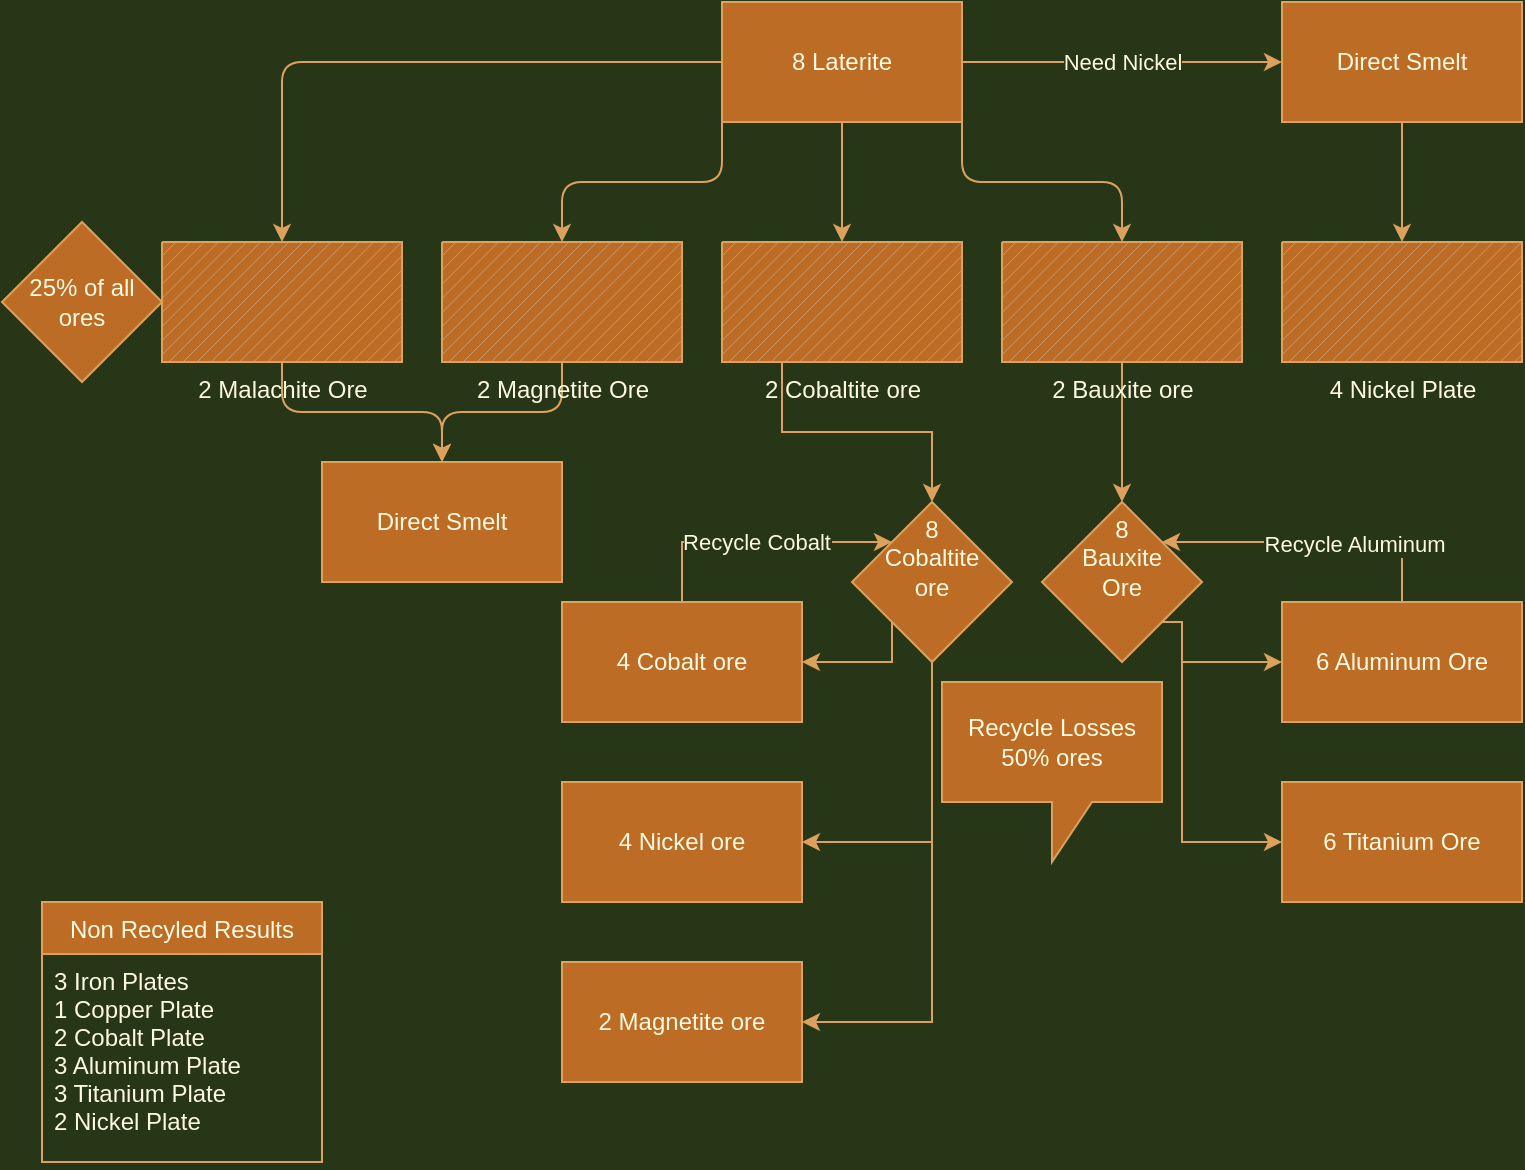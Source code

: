 <mxfile>
    <diagram id="Mn1yYX0HdOUTRHz31sc0" name="Page-1">
        <mxGraphModel dx="864" dy="419" grid="1" gridSize="10" guides="1" tooltips="1" connect="1" arrows="1" fold="1" page="1" pageScale="1" pageWidth="850" pageHeight="1100" background="#283618" math="0" shadow="0">
            <root>
                <mxCell id="0"/>
                <mxCell id="1" parent="0"/>
                <mxCell id="2" value="Need Nickel" style="edgeStyle=orthogonalEdgeStyle;curved=0;rounded=1;sketch=0;orthogonalLoop=1;jettySize=auto;html=1;exitX=1;exitY=0.5;exitDx=0;exitDy=0;entryX=0;entryY=0.5;entryDx=0;entryDy=0;fontColor=#FEFAE0;strokeColor=#DDA15E;fillColor=#BC6C25;labelBackgroundColor=#283618;" parent="1" source="7" target="27" edge="1">
                    <mxGeometry relative="1" as="geometry"/>
                </mxCell>
                <mxCell id="3" style="edgeStyle=orthogonalEdgeStyle;curved=0;rounded=1;sketch=0;orthogonalLoop=1;jettySize=auto;html=1;exitX=0.5;exitY=1;exitDx=0;exitDy=0;entryX=0.5;entryY=0;entryDx=0;entryDy=0;entryPerimeter=0;fontColor=#FEFAE0;strokeColor=#DDA15E;fillColor=#BC6C25;labelBackgroundColor=#283618;" parent="1" source="7" target="16" edge="1">
                    <mxGeometry relative="1" as="geometry"/>
                </mxCell>
                <mxCell id="4" style="edgeStyle=orthogonalEdgeStyle;curved=0;rounded=1;sketch=0;orthogonalLoop=1;jettySize=auto;html=1;exitX=0;exitY=0.5;exitDx=0;exitDy=0;entryX=0.5;entryY=0;entryDx=0;entryDy=0;entryPerimeter=0;fontColor=#FEFAE0;strokeColor=#DDA15E;fillColor=#BC6C25;labelBackgroundColor=#283618;" parent="1" source="7" target="9" edge="1">
                    <mxGeometry relative="1" as="geometry"/>
                </mxCell>
                <mxCell id="5" style="edgeStyle=orthogonalEdgeStyle;curved=0;rounded=1;sketch=0;orthogonalLoop=1;jettySize=auto;html=1;exitX=0;exitY=1;exitDx=0;exitDy=0;entryX=0.5;entryY=0;entryDx=0;entryDy=0;entryPerimeter=0;fontColor=#FEFAE0;strokeColor=#DDA15E;fillColor=#BC6C25;labelBackgroundColor=#283618;" parent="1" source="7" target="13" edge="1">
                    <mxGeometry relative="1" as="geometry"/>
                </mxCell>
                <mxCell id="6" style="edgeStyle=orthogonalEdgeStyle;curved=0;rounded=1;sketch=0;orthogonalLoop=1;jettySize=auto;html=1;exitX=1;exitY=1;exitDx=0;exitDy=0;entryX=0.5;entryY=0;entryDx=0;entryDy=0;entryPerimeter=0;fontColor=#FEFAE0;strokeColor=#DDA15E;fillColor=#BC6C25;labelBackgroundColor=#283618;" parent="1" source="7" target="11" edge="1">
                    <mxGeometry relative="1" as="geometry"/>
                </mxCell>
                <mxCell id="7" value="8 Laterite" style="rounded=0;whiteSpace=wrap;html=1;fillColor=#BC6C25;strokeColor=#DDA15E;fontColor=#FEFAE0;" parent="1" vertex="1">
                    <mxGeometry x="360" y="50" width="120" height="60" as="geometry"/>
                </mxCell>
                <mxCell id="8" style="edgeStyle=orthogonalEdgeStyle;curved=0;rounded=1;sketch=0;orthogonalLoop=1;jettySize=auto;html=1;exitX=0.5;exitY=1;exitDx=0;exitDy=0;exitPerimeter=0;entryX=0.5;entryY=0;entryDx=0;entryDy=0;fontColor=#FEFAE0;strokeColor=#DDA15E;fillColor=#BC6C25;labelBackgroundColor=#283618;" parent="1" source="9" target="28" edge="1">
                    <mxGeometry relative="1" as="geometry"/>
                </mxCell>
                <mxCell id="9" value="2 Malachite Ore" style="verticalLabelPosition=bottom;verticalAlign=top;html=1;shape=mxgraph.basic.patternFillRect;fillStyle=diag;step=5;fillStrokeWidth=0.2;fillStrokeColor=#dddddd;fillColor=#BC6C25;strokeColor=#DDA15E;fontColor=#FEFAE0;" parent="1" vertex="1">
                    <mxGeometry x="80" y="170" width="120" height="60" as="geometry"/>
                </mxCell>
                <mxCell id="35" style="edgeStyle=orthogonalEdgeStyle;rounded=0;orthogonalLoop=1;jettySize=auto;html=1;entryX=0;entryY=0.5;entryDx=0;entryDy=0;exitX=1;exitY=1;exitDx=0;exitDy=0;labelBackgroundColor=#283618;strokeColor=#DDA15E;fontColor=#FEFAE0;" edge="1" parent="1" source="37" target="33">
                    <mxGeometry relative="1" as="geometry">
                        <mxPoint x="560.0" y="410" as="targetPoint"/>
                        <mxPoint x="580.0" y="360" as="sourcePoint"/>
                        <Array as="points">
                            <mxPoint x="590" y="360"/>
                            <mxPoint x="590" y="380"/>
                        </Array>
                    </mxGeometry>
                </mxCell>
                <mxCell id="36" style="edgeStyle=orthogonalEdgeStyle;rounded=0;orthogonalLoop=1;jettySize=auto;html=1;entryX=0;entryY=0.5;entryDx=0;entryDy=0;exitX=1;exitY=1;exitDx=0;exitDy=0;labelBackgroundColor=#283618;strokeColor=#DDA15E;fontColor=#FEFAE0;" edge="1" parent="1" source="37" target="34">
                    <mxGeometry relative="1" as="geometry">
                        <mxPoint x="620.0" y="480" as="targetPoint"/>
                        <mxPoint x="580.0" y="360" as="sourcePoint"/>
                        <Array as="points">
                            <mxPoint x="590" y="360"/>
                            <mxPoint x="590" y="470"/>
                        </Array>
                    </mxGeometry>
                </mxCell>
                <mxCell id="38" value="" style="edgeStyle=orthogonalEdgeStyle;rounded=0;orthogonalLoop=1;jettySize=auto;html=1;labelBackgroundColor=#283618;strokeColor=#DDA15E;fontColor=#FEFAE0;" edge="1" parent="1" source="11" target="37">
                    <mxGeometry relative="1" as="geometry">
                        <mxPoint x="560.0" y="300" as="targetPoint"/>
                    </mxGeometry>
                </mxCell>
                <mxCell id="11" value="2 Bauxite ore" style="verticalLabelPosition=bottom;verticalAlign=top;html=1;shape=mxgraph.basic.patternFillRect;fillStyle=diag;step=5;fillStrokeWidth=0.2;fillStrokeColor=#dddddd;fillColor=#BC6C25;strokeColor=#DDA15E;fontColor=#FEFAE0;" parent="1" vertex="1">
                    <mxGeometry x="500" y="170" width="120" height="60" as="geometry"/>
                </mxCell>
                <mxCell id="12" style="edgeStyle=orthogonalEdgeStyle;curved=0;rounded=1;sketch=0;orthogonalLoop=1;jettySize=auto;html=1;exitX=0.5;exitY=1;exitDx=0;exitDy=0;exitPerimeter=0;entryX=0.5;entryY=0;entryDx=0;entryDy=0;fontColor=#FEFAE0;strokeColor=#DDA15E;fillColor=#BC6C25;labelBackgroundColor=#283618;" parent="1" source="13" target="28" edge="1">
                    <mxGeometry relative="1" as="geometry"/>
                </mxCell>
                <mxCell id="13" value="2 Magnetite Ore" style="verticalLabelPosition=bottom;verticalAlign=top;html=1;shape=mxgraph.basic.patternFillRect;fillStyle=diag;step=5;fillStrokeWidth=0.2;fillStrokeColor=#dddddd;fillColor=#BC6C25;strokeColor=#DDA15E;fontColor=#FEFAE0;" parent="1" vertex="1">
                    <mxGeometry x="220" y="170" width="120" height="60" as="geometry"/>
                </mxCell>
                <mxCell id="14" value="4 Nickel Plate" style="verticalLabelPosition=bottom;verticalAlign=top;html=1;shape=mxgraph.basic.patternFillRect;fillStyle=diag;step=5;fillStrokeWidth=0.2;fillStrokeColor=#dddddd;fillColor=#BC6C25;strokeColor=#DDA15E;fontColor=#FEFAE0;" parent="1" vertex="1">
                    <mxGeometry x="640" y="170" width="120" height="60" as="geometry"/>
                </mxCell>
                <mxCell id="41" style="edgeStyle=orthogonalEdgeStyle;rounded=0;orthogonalLoop=1;jettySize=auto;html=1;exitX=0.25;exitY=1;exitDx=0;exitDy=0;exitPerimeter=0;entryX=0.5;entryY=0;entryDx=0;entryDy=0;labelBackgroundColor=#283618;strokeColor=#DDA15E;fontColor=#FEFAE0;" edge="1" parent="1" source="16" target="42">
                    <mxGeometry relative="1" as="geometry">
                        <mxPoint x="460.0" y="330" as="targetPoint"/>
                    </mxGeometry>
                </mxCell>
                <mxCell id="16" value="2 Cobaltite ore" style="verticalLabelPosition=bottom;verticalAlign=top;html=1;shape=mxgraph.basic.patternFillRect;fillStyle=diag;step=5;fillStrokeWidth=0.2;fillStrokeColor=#dddddd;fillColor=#BC6C25;strokeColor=#DDA15E;fontColor=#FEFAE0;" parent="1" vertex="1">
                    <mxGeometry x="360" y="170" width="120" height="60" as="geometry"/>
                </mxCell>
                <mxCell id="17" value="25% of all ores" style="rhombus;whiteSpace=wrap;html=1;fillColor=#BC6C25;strokeColor=#DDA15E;fontColor=#FEFAE0;" parent="1" vertex="1">
                    <mxGeometry y="160" width="80" height="80" as="geometry"/>
                </mxCell>
                <mxCell id="26" style="edgeStyle=orthogonalEdgeStyle;curved=0;rounded=1;sketch=0;orthogonalLoop=1;jettySize=auto;html=1;exitX=0.5;exitY=1;exitDx=0;exitDy=0;entryX=0.5;entryY=0;entryDx=0;entryDy=0;entryPerimeter=0;fontColor=#FEFAE0;strokeColor=#DDA15E;fillColor=#BC6C25;labelBackgroundColor=#283618;" parent="1" source="27" target="14" edge="1">
                    <mxGeometry relative="1" as="geometry"/>
                </mxCell>
                <mxCell id="27" value="Direct Smelt" style="rounded=0;whiteSpace=wrap;html=1;sketch=0;fontColor=#FEFAE0;strokeColor=#DDA15E;fillColor=#BC6C25;" parent="1" vertex="1">
                    <mxGeometry x="640" y="50" width="120" height="60" as="geometry"/>
                </mxCell>
                <mxCell id="28" value="Direct Smelt" style="rounded=0;whiteSpace=wrap;html=1;sketch=0;fontColor=#FEFAE0;strokeColor=#DDA15E;fillColor=#BC6C25;" parent="1" vertex="1">
                    <mxGeometry x="160" y="280" width="120" height="60" as="geometry"/>
                </mxCell>
                <mxCell id="47" style="edgeStyle=orthogonalEdgeStyle;rounded=0;orthogonalLoop=1;jettySize=auto;html=1;exitX=0.5;exitY=0;exitDx=0;exitDy=0;entryX=0;entryY=0;entryDx=0;entryDy=0;labelBackgroundColor=#283618;strokeColor=#DDA15E;fontColor=#FEFAE0;" edge="1" parent="1" source="29" target="42">
                    <mxGeometry relative="1" as="geometry"/>
                </mxCell>
                <mxCell id="48" value="Recycle Cobalt" style="edgeLabel;html=1;align=center;verticalAlign=middle;resizable=0;points=[];labelBackgroundColor=#283618;fontColor=#FEFAE0;" vertex="1" connectable="0" parent="47">
                    <mxGeometry x="-0.012" relative="1" as="geometry">
                        <mxPoint as="offset"/>
                    </mxGeometry>
                </mxCell>
                <mxCell id="29" value="4 Cobalt ore" style="rounded=0;whiteSpace=wrap;html=1;sketch=0;fontColor=#FEFAE0;strokeColor=#DDA15E;fillColor=#BC6C25;" vertex="1" parent="1">
                    <mxGeometry x="280" y="350" width="120" height="60" as="geometry"/>
                </mxCell>
                <mxCell id="30" value="2 Magnetite ore" style="rounded=0;whiteSpace=wrap;html=1;sketch=0;fontColor=#FEFAE0;strokeColor=#DDA15E;fillColor=#BC6C25;" vertex="1" parent="1">
                    <mxGeometry x="280" y="530" width="120" height="60" as="geometry"/>
                </mxCell>
                <mxCell id="31" value="4 Nickel ore" style="rounded=0;whiteSpace=wrap;html=1;sketch=0;fontColor=#FEFAE0;strokeColor=#DDA15E;fillColor=#BC6C25;" vertex="1" parent="1">
                    <mxGeometry x="280" y="440" width="120" height="60" as="geometry"/>
                </mxCell>
                <mxCell id="39" style="edgeStyle=orthogonalEdgeStyle;rounded=0;orthogonalLoop=1;jettySize=auto;html=1;exitX=0.5;exitY=0;exitDx=0;exitDy=0;entryX=1;entryY=0;entryDx=0;entryDy=0;labelBackgroundColor=#283618;strokeColor=#DDA15E;fontColor=#FEFAE0;" edge="1" parent="1" source="33" target="37">
                    <mxGeometry relative="1" as="geometry">
                        <mxPoint x="580.0" y="320" as="targetPoint"/>
                    </mxGeometry>
                </mxCell>
                <mxCell id="40" value="Recycle Aluminum" style="edgeLabel;html=1;align=center;verticalAlign=middle;resizable=0;points=[];labelBackgroundColor=#283618;fontColor=#FEFAE0;" vertex="1" connectable="0" parent="39">
                    <mxGeometry x="-0.274" y="1" relative="1" as="geometry">
                        <mxPoint as="offset"/>
                    </mxGeometry>
                </mxCell>
                <mxCell id="33" value="6 Aluminum Ore" style="rounded=0;whiteSpace=wrap;html=1;sketch=0;fontColor=#FEFAE0;strokeColor=#DDA15E;fillColor=#BC6C25;" vertex="1" parent="1">
                    <mxGeometry x="640" y="350" width="120" height="60" as="geometry"/>
                </mxCell>
                <mxCell id="34" value="6 Titanium Ore" style="rounded=0;whiteSpace=wrap;html=1;sketch=0;fontColor=#FEFAE0;strokeColor=#DDA15E;fillColor=#BC6C25;" vertex="1" parent="1">
                    <mxGeometry x="640" y="440" width="120" height="60" as="geometry"/>
                </mxCell>
                <mxCell id="37" value="8&lt;br&gt;Bauxite&lt;br&gt;Ore" style="rhombus;whiteSpace=wrap;html=1;fontColor=#FEFAE0;verticalAlign=top;strokeColor=#DDA15E;fillColor=#BC6C25;fillStyle=diag;" vertex="1" parent="1">
                    <mxGeometry x="520" y="300" width="80" height="80" as="geometry"/>
                </mxCell>
                <mxCell id="44" style="edgeStyle=orthogonalEdgeStyle;rounded=0;orthogonalLoop=1;jettySize=auto;html=1;exitX=0;exitY=1;exitDx=0;exitDy=0;entryX=1;entryY=0.5;entryDx=0;entryDy=0;labelBackgroundColor=#283618;strokeColor=#DDA15E;fontColor=#FEFAE0;" edge="1" parent="1" source="42" target="29">
                    <mxGeometry relative="1" as="geometry">
                        <Array as="points">
                            <mxPoint x="445" y="380"/>
                        </Array>
                    </mxGeometry>
                </mxCell>
                <mxCell id="45" style="edgeStyle=orthogonalEdgeStyle;rounded=0;orthogonalLoop=1;jettySize=auto;html=1;exitX=0.5;exitY=1;exitDx=0;exitDy=0;entryX=1;entryY=0.5;entryDx=0;entryDy=0;labelBackgroundColor=#283618;strokeColor=#DDA15E;fontColor=#FEFAE0;" edge="1" parent="1" source="42" target="31">
                    <mxGeometry relative="1" as="geometry"/>
                </mxCell>
                <mxCell id="46" style="edgeStyle=orthogonalEdgeStyle;rounded=0;orthogonalLoop=1;jettySize=auto;html=1;exitX=0.5;exitY=1;exitDx=0;exitDy=0;entryX=1;entryY=0.5;entryDx=0;entryDy=0;labelBackgroundColor=#283618;strokeColor=#DDA15E;fontColor=#FEFAE0;" edge="1" parent="1" source="42" target="30">
                    <mxGeometry relative="1" as="geometry"/>
                </mxCell>
                <mxCell id="42" value="8&lt;br&gt;Cobaltite&lt;br&gt;ore&lt;br&gt;" style="rhombus;whiteSpace=wrap;html=1;fontColor=#FEFAE0;verticalAlign=top;strokeColor=#DDA15E;fillColor=#BC6C25;fillStyle=diag;" vertex="1" parent="1">
                    <mxGeometry x="425" y="300" width="80" height="80" as="geometry"/>
                </mxCell>
                <mxCell id="49" value="Recycle Losses 50% ores" style="shape=callout;rounded=0;whiteSpace=wrap;html=1;perimeter=calloutPerimeter;fontColor=#FEFAE0;strokeColor=#DDA15E;fillColor=#BC6C25;sketch=0;" vertex="1" parent="1">
                    <mxGeometry x="470" y="390" width="110" height="90" as="geometry"/>
                </mxCell>
                <mxCell id="51" value="Non Recyled Results" style="swimlane;fontStyle=0;childLayout=stackLayout;horizontal=1;startSize=26;horizontalStack=0;resizeParent=1;resizeParentMax=0;resizeLast=0;collapsible=1;marginBottom=0;fillColor=#BC6C25;strokeColor=#DDA15E;fontColor=#FEFAE0;" vertex="1" parent="1">
                    <mxGeometry x="20" y="500" width="140" height="130" as="geometry"/>
                </mxCell>
                <mxCell id="52" value="3 Iron Plates&#10;1 Copper Plate&#10;2 Cobalt Plate&#10;3 Aluminum Plate&#10;3 Titanium Plate&#10;2 Nickel Plate" style="text;strokeColor=none;fillColor=none;align=left;verticalAlign=top;spacingLeft=4;spacingRight=4;overflow=hidden;rotatable=0;points=[[0,0.5],[1,0.5]];portConstraint=eastwest;fontColor=#FEFAE0;" vertex="1" parent="51">
                    <mxGeometry y="26" width="140" height="94" as="geometry"/>
                </mxCell>
                <mxCell id="54" value="&#9;" style="text;strokeColor=none;fillColor=none;align=left;verticalAlign=top;spacingLeft=4;spacingRight=4;overflow=hidden;rotatable=0;points=[[0,0.5],[1,0.5]];portConstraint=eastwest;fontColor=#FEFAE0;" vertex="1" parent="51">
                    <mxGeometry y="120" width="140" height="10" as="geometry"/>
                </mxCell>
            </root>
        </mxGraphModel>
    </diagram>
</mxfile>
